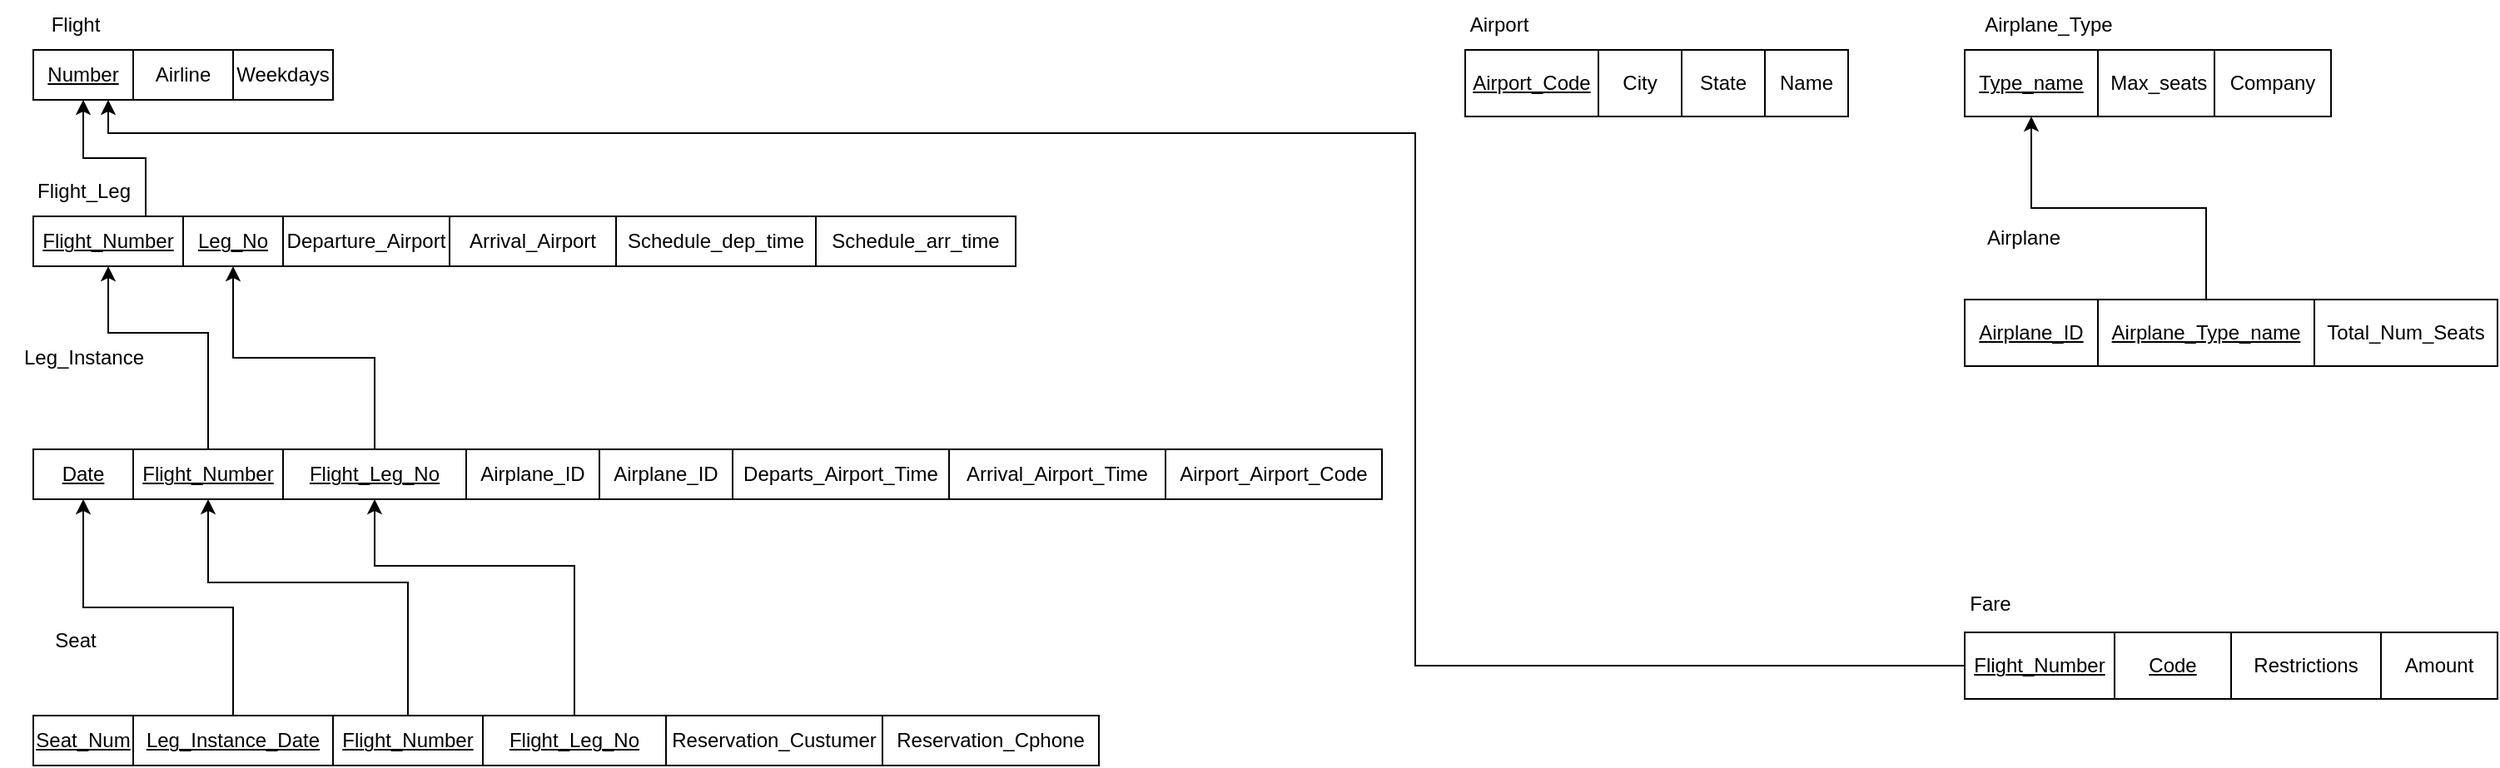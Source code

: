 <mxfile version="24.0.2" type="device">
  <diagram id="R2lEEEUBdFMjLlhIrx00" name="Page-1">
    <mxGraphModel dx="901" dy="499" grid="1" gridSize="10" guides="1" tooltips="1" connect="1" arrows="1" fold="1" page="1" pageScale="1" pageWidth="850" pageHeight="1100" math="0" shadow="0" extFonts="Permanent Marker^https://fonts.googleapis.com/css?family=Permanent+Marker">
      <root>
        <mxCell id="0" />
        <mxCell id="1" parent="0" />
        <mxCell id="5akX8QHyq344Yt8WoX7Z-2" value="&lt;u&gt;Number&lt;/u&gt;" style="rounded=0;whiteSpace=wrap;html=1;" parent="1" vertex="1">
          <mxGeometry x="40" y="50" width="60" height="30" as="geometry" />
        </mxCell>
        <mxCell id="MSDBwLyu4rdvEuBbyv-S-16" style="edgeStyle=orthogonalEdgeStyle;rounded=0;orthogonalLoop=1;jettySize=auto;html=1;exitX=0.75;exitY=0;exitDx=0;exitDy=0;entryX=0.5;entryY=1;entryDx=0;entryDy=0;" edge="1" parent="1" source="5akX8QHyq344Yt8WoX7Z-3" target="5akX8QHyq344Yt8WoX7Z-2">
          <mxGeometry relative="1" as="geometry" />
        </mxCell>
        <mxCell id="5akX8QHyq344Yt8WoX7Z-3" value="&lt;u&gt;Flight_Number&lt;/u&gt;" style="rounded=0;whiteSpace=wrap;html=1;" parent="1" vertex="1">
          <mxGeometry x="40" y="150" width="90" height="30" as="geometry" />
        </mxCell>
        <mxCell id="5akX8QHyq344Yt8WoX7Z-4" value="Flight" style="text;html=1;align=center;verticalAlign=middle;resizable=0;points=[];autosize=1;strokeColor=none;fillColor=none;" parent="1" vertex="1">
          <mxGeometry x="40" y="20" width="50" height="30" as="geometry" />
        </mxCell>
        <mxCell id="5akX8QHyq344Yt8WoX7Z-5" value="Flight_Leg" style="text;html=1;align=center;verticalAlign=middle;resizable=0;points=[];autosize=1;strokeColor=none;fillColor=none;" parent="1" vertex="1">
          <mxGeometry x="30" y="120" width="80" height="30" as="geometry" />
        </mxCell>
        <mxCell id="5akX8QHyq344Yt8WoX7Z-7" value="Leg_Instance" style="text;html=1;align=center;verticalAlign=middle;resizable=0;points=[];autosize=1;strokeColor=none;fillColor=none;" parent="1" vertex="1">
          <mxGeometry x="20" y="220" width="100" height="30" as="geometry" />
        </mxCell>
        <mxCell id="5akX8QHyq344Yt8WoX7Z-8" value="Seat" style="text;html=1;align=center;verticalAlign=middle;resizable=0;points=[];autosize=1;strokeColor=none;fillColor=none;" parent="1" vertex="1">
          <mxGeometry x="40" y="390" width="50" height="30" as="geometry" />
        </mxCell>
        <mxCell id="5akX8QHyq344Yt8WoX7Z-9" value="Airport" style="text;html=1;align=center;verticalAlign=middle;resizable=0;points=[];autosize=1;strokeColor=none;fillColor=none;" parent="1" vertex="1">
          <mxGeometry x="890" y="20" width="60" height="30" as="geometry" />
        </mxCell>
        <mxCell id="5akX8QHyq344Yt8WoX7Z-10" value="Airplane_Type" style="text;html=1;align=center;verticalAlign=middle;resizable=0;points=[];autosize=1;strokeColor=none;fillColor=none;" parent="1" vertex="1">
          <mxGeometry x="1200" y="20" width="100" height="30" as="geometry" />
        </mxCell>
        <mxCell id="5akX8QHyq344Yt8WoX7Z-11" value="Airplane" style="text;html=1;align=center;verticalAlign=middle;resizable=0;points=[];autosize=1;strokeColor=none;fillColor=none;" parent="1" vertex="1">
          <mxGeometry x="1200" y="148" width="70" height="30" as="geometry" />
        </mxCell>
        <mxCell id="5akX8QHyq344Yt8WoX7Z-12" value="Fare" style="text;html=1;align=center;verticalAlign=middle;resizable=0;points=[];autosize=1;strokeColor=none;fillColor=none;" parent="1" vertex="1">
          <mxGeometry x="1190" y="368" width="50" height="30" as="geometry" />
        </mxCell>
        <mxCell id="5akX8QHyq344Yt8WoX7Z-13" value="Airline" style="rounded=0;whiteSpace=wrap;html=1;" parent="1" vertex="1">
          <mxGeometry x="100" y="50" width="60" height="30" as="geometry" />
        </mxCell>
        <mxCell id="5akX8QHyq344Yt8WoX7Z-14" value="Weekdays" style="rounded=0;whiteSpace=wrap;html=1;" parent="1" vertex="1">
          <mxGeometry x="160" y="50" width="60" height="30" as="geometry" />
        </mxCell>
        <mxCell id="5akX8QHyq344Yt8WoX7Z-17" value="&lt;u&gt;Leg_No&lt;/u&gt;" style="rounded=0;whiteSpace=wrap;html=1;" parent="1" vertex="1">
          <mxGeometry x="130" y="150" width="60" height="30" as="geometry" />
        </mxCell>
        <mxCell id="5akX8QHyq344Yt8WoX7Z-18" value="Departure_Airport" style="rounded=0;whiteSpace=wrap;html=1;" parent="1" vertex="1">
          <mxGeometry x="190" y="150" width="100" height="30" as="geometry" />
        </mxCell>
        <mxCell id="5akX8QHyq344Yt8WoX7Z-19" value="Arrival_Airport" style="rounded=0;whiteSpace=wrap;html=1;" parent="1" vertex="1">
          <mxGeometry x="290" y="150" width="100" height="30" as="geometry" />
        </mxCell>
        <mxCell id="5akX8QHyq344Yt8WoX7Z-20" value="Schedule_dep_time" style="rounded=0;whiteSpace=wrap;html=1;" parent="1" vertex="1">
          <mxGeometry x="390" y="150" width="120" height="30" as="geometry" />
        </mxCell>
        <mxCell id="5akX8QHyq344Yt8WoX7Z-21" value="Schedule_arr_time" style="rounded=0;whiteSpace=wrap;html=1;" parent="1" vertex="1">
          <mxGeometry x="510" y="150" width="120" height="30" as="geometry" />
        </mxCell>
        <mxCell id="MSDBwLyu4rdvEuBbyv-S-17" style="edgeStyle=orthogonalEdgeStyle;rounded=0;orthogonalLoop=1;jettySize=auto;html=1;exitX=0.5;exitY=0;exitDx=0;exitDy=0;entryX=0.5;entryY=1;entryDx=0;entryDy=0;" edge="1" parent="1" source="5akX8QHyq344Yt8WoX7Z-22" target="5akX8QHyq344Yt8WoX7Z-3">
          <mxGeometry relative="1" as="geometry">
            <Array as="points">
              <mxPoint x="145" y="220" />
              <mxPoint x="85" y="220" />
            </Array>
          </mxGeometry>
        </mxCell>
        <mxCell id="5akX8QHyq344Yt8WoX7Z-22" value="&lt;u&gt;Flight_Number&lt;/u&gt;" style="rounded=0;whiteSpace=wrap;html=1;" parent="1" vertex="1">
          <mxGeometry x="100" y="290" width="90" height="30" as="geometry" />
        </mxCell>
        <mxCell id="MSDBwLyu4rdvEuBbyv-S-18" style="edgeStyle=orthogonalEdgeStyle;rounded=0;orthogonalLoop=1;jettySize=auto;html=1;exitX=0.5;exitY=0;exitDx=0;exitDy=0;entryX=0.5;entryY=1;entryDx=0;entryDy=0;" edge="1" parent="1" source="5akX8QHyq344Yt8WoX7Z-23" target="5akX8QHyq344Yt8WoX7Z-17">
          <mxGeometry relative="1" as="geometry" />
        </mxCell>
        <mxCell id="5akX8QHyq344Yt8WoX7Z-23" value="&lt;u&gt;Flight_Leg_No&lt;/u&gt;" style="rounded=0;whiteSpace=wrap;html=1;" parent="1" vertex="1">
          <mxGeometry x="190" y="290" width="110" height="30" as="geometry" />
        </mxCell>
        <mxCell id="5akX8QHyq344Yt8WoX7Z-24" value="&lt;u&gt;Date&lt;/u&gt;" style="rounded=0;whiteSpace=wrap;html=1;" parent="1" vertex="1">
          <mxGeometry x="40" y="290" width="60" height="30" as="geometry" />
        </mxCell>
        <mxCell id="5akX8QHyq344Yt8WoX7Z-25" value="Airplane_ID" style="rounded=0;whiteSpace=wrap;html=1;" parent="1" vertex="1">
          <mxGeometry x="300" y="290" width="80" height="30" as="geometry" />
        </mxCell>
        <mxCell id="5akX8QHyq344Yt8WoX7Z-26" value="Airplane_ID" style="rounded=0;whiteSpace=wrap;html=1;" parent="1" vertex="1">
          <mxGeometry x="380" y="290" width="80" height="30" as="geometry" />
        </mxCell>
        <mxCell id="5akX8QHyq344Yt8WoX7Z-27" value="Departs_Airport_Time" style="rounded=0;whiteSpace=wrap;html=1;" parent="1" vertex="1">
          <mxGeometry x="460" y="290" width="130" height="30" as="geometry" />
        </mxCell>
        <mxCell id="5akX8QHyq344Yt8WoX7Z-28" value="Arrival_Airport_Time" style="rounded=0;whiteSpace=wrap;html=1;" parent="1" vertex="1">
          <mxGeometry x="590" y="290" width="130" height="30" as="geometry" />
        </mxCell>
        <mxCell id="5akX8QHyq344Yt8WoX7Z-29" value="Airport_Airport_Code" style="rounded=0;whiteSpace=wrap;html=1;" parent="1" vertex="1">
          <mxGeometry x="720" y="290" width="130" height="30" as="geometry" />
        </mxCell>
        <mxCell id="MSDBwLyu4rdvEuBbyv-S-20" style="edgeStyle=orthogonalEdgeStyle;rounded=0;orthogonalLoop=1;jettySize=auto;html=1;exitX=0.5;exitY=0;exitDx=0;exitDy=0;entryX=0.5;entryY=1;entryDx=0;entryDy=0;" edge="1" parent="1" source="5akX8QHyq344Yt8WoX7Z-30" target="5akX8QHyq344Yt8WoX7Z-22">
          <mxGeometry relative="1" as="geometry">
            <Array as="points">
              <mxPoint x="265" y="370" />
              <mxPoint x="145" y="370" />
            </Array>
          </mxGeometry>
        </mxCell>
        <mxCell id="5akX8QHyq344Yt8WoX7Z-30" value="&lt;u&gt;Flight_Number&lt;/u&gt;" style="rounded=0;whiteSpace=wrap;html=1;" parent="1" vertex="1">
          <mxGeometry x="220" y="450" width="90" height="30" as="geometry" />
        </mxCell>
        <mxCell id="MSDBwLyu4rdvEuBbyv-S-21" style="edgeStyle=orthogonalEdgeStyle;rounded=0;orthogonalLoop=1;jettySize=auto;html=1;exitX=0.5;exitY=0;exitDx=0;exitDy=0;entryX=0.5;entryY=1;entryDx=0;entryDy=0;" edge="1" parent="1" source="5akX8QHyq344Yt8WoX7Z-31" target="5akX8QHyq344Yt8WoX7Z-23">
          <mxGeometry relative="1" as="geometry">
            <Array as="points">
              <mxPoint x="365" y="360" />
              <mxPoint x="245" y="360" />
            </Array>
          </mxGeometry>
        </mxCell>
        <mxCell id="5akX8QHyq344Yt8WoX7Z-31" value="&lt;u&gt;Flight_Leg_No&lt;/u&gt;" style="rounded=0;whiteSpace=wrap;html=1;" parent="1" vertex="1">
          <mxGeometry x="310" y="450" width="110" height="30" as="geometry" />
        </mxCell>
        <mxCell id="MSDBwLyu4rdvEuBbyv-S-19" style="edgeStyle=orthogonalEdgeStyle;rounded=0;orthogonalLoop=1;jettySize=auto;html=1;exitX=0.5;exitY=0;exitDx=0;exitDy=0;entryX=0.5;entryY=1;entryDx=0;entryDy=0;" edge="1" parent="1" source="5akX8QHyq344Yt8WoX7Z-32" target="5akX8QHyq344Yt8WoX7Z-24">
          <mxGeometry relative="1" as="geometry" />
        </mxCell>
        <mxCell id="5akX8QHyq344Yt8WoX7Z-32" value="&lt;u&gt;Leg_Instance_Date&lt;/u&gt;" style="rounded=0;whiteSpace=wrap;html=1;" parent="1" vertex="1">
          <mxGeometry x="100" y="450" width="120" height="30" as="geometry" />
        </mxCell>
        <mxCell id="5akX8QHyq344Yt8WoX7Z-33" value="&lt;u&gt;Seat_Num&lt;/u&gt;" style="rounded=0;whiteSpace=wrap;html=1;" parent="1" vertex="1">
          <mxGeometry x="40" y="450" width="60" height="30" as="geometry" />
        </mxCell>
        <mxCell id="MSDBwLyu4rdvEuBbyv-S-1" value="&lt;u&gt;Airport_Code&lt;/u&gt;" style="rounded=0;whiteSpace=wrap;html=1;" vertex="1" parent="1">
          <mxGeometry x="900" y="50" width="80" height="40" as="geometry" />
        </mxCell>
        <mxCell id="MSDBwLyu4rdvEuBbyv-S-2" value="City" style="rounded=0;whiteSpace=wrap;html=1;" vertex="1" parent="1">
          <mxGeometry x="980" y="50" width="50" height="40" as="geometry" />
        </mxCell>
        <mxCell id="MSDBwLyu4rdvEuBbyv-S-3" value="State" style="rounded=0;whiteSpace=wrap;html=1;" vertex="1" parent="1">
          <mxGeometry x="1030" y="50" width="50" height="40" as="geometry" />
        </mxCell>
        <mxCell id="MSDBwLyu4rdvEuBbyv-S-4" value="Name" style="rounded=0;whiteSpace=wrap;html=1;" vertex="1" parent="1">
          <mxGeometry x="1080" y="50" width="50" height="40" as="geometry" />
        </mxCell>
        <mxCell id="MSDBwLyu4rdvEuBbyv-S-5" value="&lt;u&gt;Type_name&lt;/u&gt;" style="rounded=0;whiteSpace=wrap;html=1;" vertex="1" parent="1">
          <mxGeometry x="1200" y="50" width="80" height="40" as="geometry" />
        </mxCell>
        <mxCell id="MSDBwLyu4rdvEuBbyv-S-6" value="&amp;nbsp;Max_seats" style="rounded=0;whiteSpace=wrap;html=1;" vertex="1" parent="1">
          <mxGeometry x="1280" y="50" width="70" height="40" as="geometry" />
        </mxCell>
        <mxCell id="MSDBwLyu4rdvEuBbyv-S-8" value="Company" style="rounded=0;whiteSpace=wrap;html=1;" vertex="1" parent="1">
          <mxGeometry x="1350" y="50" width="70" height="40" as="geometry" />
        </mxCell>
        <mxCell id="MSDBwLyu4rdvEuBbyv-S-23" style="edgeStyle=orthogonalEdgeStyle;rounded=0;orthogonalLoop=1;jettySize=auto;html=1;exitX=0.5;exitY=0;exitDx=0;exitDy=0;entryX=0.5;entryY=1;entryDx=0;entryDy=0;" edge="1" parent="1" source="MSDBwLyu4rdvEuBbyv-S-9" target="MSDBwLyu4rdvEuBbyv-S-5">
          <mxGeometry relative="1" as="geometry" />
        </mxCell>
        <mxCell id="MSDBwLyu4rdvEuBbyv-S-9" value="&lt;u&gt;Airplane_Type_name&lt;/u&gt;" style="rounded=0;whiteSpace=wrap;html=1;" vertex="1" parent="1">
          <mxGeometry x="1280" y="200" width="130" height="40" as="geometry" />
        </mxCell>
        <mxCell id="MSDBwLyu4rdvEuBbyv-S-10" value="&lt;u&gt;Airplane_ID&lt;/u&gt;" style="rounded=0;whiteSpace=wrap;html=1;" vertex="1" parent="1">
          <mxGeometry x="1200" y="200" width="80" height="40" as="geometry" />
        </mxCell>
        <mxCell id="MSDBwLyu4rdvEuBbyv-S-11" value="Total_Num_Seats" style="rounded=0;whiteSpace=wrap;html=1;" vertex="1" parent="1">
          <mxGeometry x="1410" y="200" width="110" height="40" as="geometry" />
        </mxCell>
        <mxCell id="MSDBwLyu4rdvEuBbyv-S-12" value="&lt;u&gt;Code&lt;/u&gt;" style="rounded=0;whiteSpace=wrap;html=1;" vertex="1" parent="1">
          <mxGeometry x="1290" y="400" width="70" height="40" as="geometry" />
        </mxCell>
        <mxCell id="MSDBwLyu4rdvEuBbyv-S-22" style="edgeStyle=orthogonalEdgeStyle;rounded=0;orthogonalLoop=1;jettySize=auto;html=1;exitX=0;exitY=0.5;exitDx=0;exitDy=0;entryX=0.75;entryY=1;entryDx=0;entryDy=0;" edge="1" parent="1" source="MSDBwLyu4rdvEuBbyv-S-13" target="5akX8QHyq344Yt8WoX7Z-2">
          <mxGeometry relative="1" as="geometry">
            <Array as="points">
              <mxPoint x="870" y="420" />
              <mxPoint x="870" y="100" />
              <mxPoint x="85" y="100" />
            </Array>
          </mxGeometry>
        </mxCell>
        <mxCell id="MSDBwLyu4rdvEuBbyv-S-13" value="&lt;u&gt;Flight_Number&lt;/u&gt;" style="rounded=0;whiteSpace=wrap;html=1;" vertex="1" parent="1">
          <mxGeometry x="1200" y="400" width="90" height="40" as="geometry" />
        </mxCell>
        <mxCell id="MSDBwLyu4rdvEuBbyv-S-14" value="Amount" style="rounded=0;whiteSpace=wrap;html=1;" vertex="1" parent="1">
          <mxGeometry x="1450" y="400" width="70" height="40" as="geometry" />
        </mxCell>
        <mxCell id="MSDBwLyu4rdvEuBbyv-S-15" value="Restrictions" style="rounded=0;whiteSpace=wrap;html=1;" vertex="1" parent="1">
          <mxGeometry x="1360" y="400" width="90" height="40" as="geometry" />
        </mxCell>
        <mxCell id="MSDBwLyu4rdvEuBbyv-S-24" value="Reservation_Custumer" style="rounded=0;whiteSpace=wrap;html=1;" vertex="1" parent="1">
          <mxGeometry x="420" y="450" width="130" height="30" as="geometry" />
        </mxCell>
        <mxCell id="MSDBwLyu4rdvEuBbyv-S-25" value="Reservation_Cphone" style="rounded=0;whiteSpace=wrap;html=1;" vertex="1" parent="1">
          <mxGeometry x="550" y="450" width="130" height="30" as="geometry" />
        </mxCell>
      </root>
    </mxGraphModel>
  </diagram>
</mxfile>
